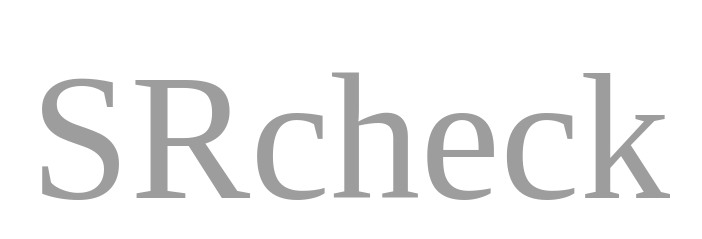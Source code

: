 <mxfile version="14.1.8" type="device"><diagram id="heOYUBfMwtYJbvT-pw_M" name="Page-1"><mxGraphModel dx="1422" dy="784" grid="1" gridSize="10" guides="1" tooltips="1" connect="1" arrows="1" fold="1" page="1" pageScale="1" pageWidth="850" pageHeight="1100" math="0" shadow="0"><root><mxCell id="0"/><mxCell id="1" parent="0"/><mxCell id="g-hgRRQLtCImw4X1af36-1" value="SRcheck" style="text;align=center;verticalAlign=middle;rounded=0;fontFamily=Concert One;fontSource=https%3A%2F%2Ffonts.googleapis.com%2Fcss%3Ffamily%3DConcert%2BOne;fontStyle=0;fontSize=90;fontColor=#9E9D9D;labelBackgroundColor=none;labelBorderColor=none;" vertex="1" parent="1"><mxGeometry width="350" height="110" as="geometry"/></mxCell></root></mxGraphModel></diagram></mxfile>